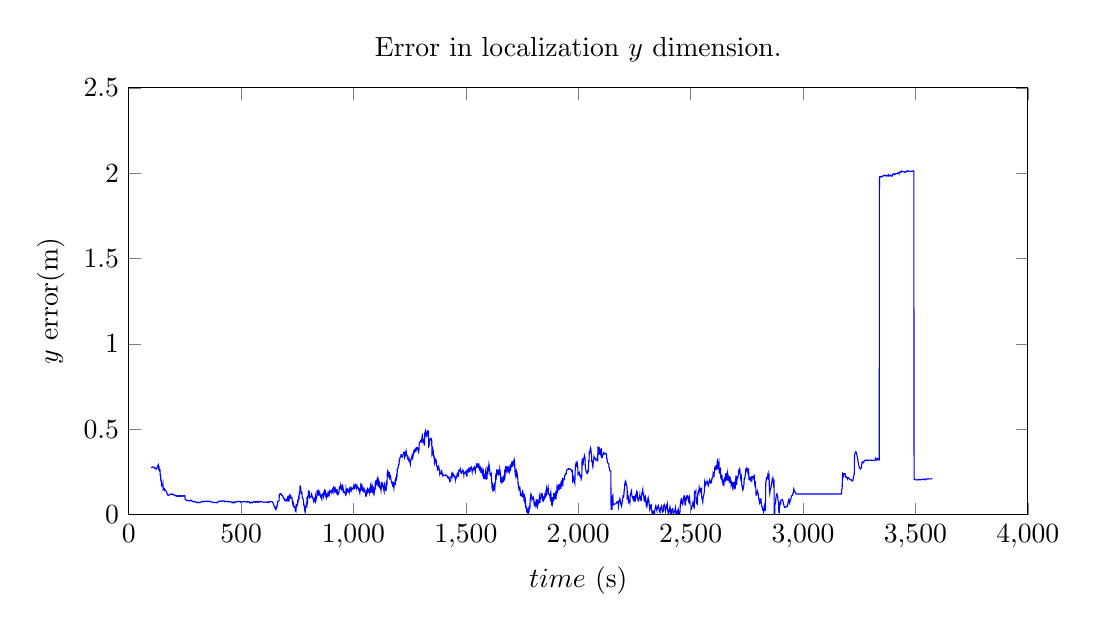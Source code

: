% This file was created by matplotlib v0.1.0.
% Copyright (c) 2010--2014, Nico Schlömer <nico.schloemer@gmail.com>
% All rights reserved.
% 
% The lastest updates can be retrieved from
% 
% https://github.com/nschloe/matplotlib2tikz
% 
% where you can also submit bug reports and leavecomments.
% 
\begin{tikzpicture}

\begin{axis}[
title={Error in localization $y$ dimension.},
xlabel={$time$ (s)},
ylabel={$y$ error(m)},
xmin=0, xmax=4000,
ymin=0, ymax=2.5,
axis on top,
width=13cm,
height=7cm
]
\addplot [blue]
coordinates {
(100,0.277)
(101,0.276)
(102,0.276)
(103,0.276)
(104,0.275)
(105,0.276)
(106,0.276)
(107,0.279)
(108,0.279)
(109,0.278)
(110,0.278)
(111,0.278)
(112,0.278)
(113,0.278)
(114,0.278)
(115,0.272)
(116,0.272)
(117,0.273)
(118,0.27)
(119,0.27)
(120,0.269)
(121,0.269)
(122,0.265)
(123,0.266)
(124,0.267)
(125,0.269)
(126,0.276)
(127,0.278)
(128,0.284)
(129,0.285)
(130,0.288)
(131,0.29)
(132,0.292)
(133,0.272)
(134,0.274)
(135,0.276)
(136,0.26)
(137,0.262)
(138,0.264)
(139,0.264)
(140,0.233)
(141,0.234)
(142,0.235)
(143,0.196)
(144,0.196)
(145,0.197)
(146,0.169)
(147,0.17)
(148,0.171)
(149,0.174)
(150,0.175)
(151,0.179)
(152,0.184)
(153,0.149)
(154,0.152)
(155,0.155)
(156,0.154)
(157,0.146)
(158,0.147)
(159,0.149)
(160,0.142)
(161,0.143)
(162,0.144)
(163,0.143)
(164,0.141)
(165,0.14)
(166,0.138)
(167,0.136)
(168,0.134)
(169,0.13)
(170,0.127)
(171,0.123)
(172,0.119)
(173,0.116)
(174,0.114)
(175,0.113)
(176,0.112)
(177,0.113)
(178,0.113)
(179,0.114)
(180,0.115)
(181,0.116)
(182,0.117)
(183,0.118)
(184,0.119)
(185,0.119)
(186,0.12)
(187,0.119)
(188,0.119)
(189,0.119)
(190,0.118)
(191,0.118)
(192,0.12)
(193,0.12)
(194,0.12)
(195,0.12)
(196,0.117)
(197,0.117)
(198,0.115)
(199,0.115)
(200,0.115)
(201,0.116)
(202,0.115)
(203,0.114)
(204,0.113)
(205,0.112)
(206,0.112)
(207,0.112)
(208,0.11)
(209,0.11)
(210,0.109)
(211,0.11)
(212,0.108)
(213,0.111)
(214,0.111)
(215,0.11)
(216,0.109)
(217,0.108)
(218,0.108)
(219,0.107)
(220,0.107)
(221,0.107)
(222,0.11)
(223,0.11)
(224,0.11)
(225,0.107)
(226,0.106)
(227,0.106)
(228,0.106)
(229,0.11)
(230,0.111)
(231,0.11)
(232,0.111)
(233,0.111)
(234,0.108)
(235,0.107)
(236,0.107)
(237,0.11)
(238,0.109)
(239,0.109)
(240,0.108)
(241,0.108)
(242,0.107)
(243,0.108)
(244,0.11)
(245,0.11)
(246,0.11)
(247,0.11)
(248,0.109)
(249,0.109)
(250,0.11)
(251,0.09)
(252,0.088)
(253,0.088)
(254,0.086)
(255,0.085)
(256,0.084)
(257,0.084)
(258,0.084)
(259,0.082)
(260,0.083)
(261,0.083)
(262,0.083)
(263,0.082)
(264,0.083)
(265,0.083)
(266,0.082)
(267,0.082)
(268,0.082)
(269,0.08)
(270,0.08)
(271,0.079)
(272,0.079)
(273,0.081)
(274,0.082)
(275,0.083)
(276,0.082)
(277,0.083)
(278,0.082)
(279,0.082)
(280,0.082)
(281,0.079)
(282,0.078)
(283,0.078)
(284,0.077)
(285,0.077)
(286,0.076)
(287,0.075)
(288,0.074)
(289,0.074)
(290,0.074)
(291,0.075)
(292,0.075)
(293,0.076)
(294,0.076)
(295,0.076)
(296,0.074)
(297,0.074)
(298,0.073)
(299,0.073)
(300,0.073)
(301,0.073)
(302,0.071)
(303,0.07)
(304,0.07)
(305,0.07)
(306,0.069)
(307,0.069)
(308,0.072)
(309,0.071)
(310,0.072)
(311,0.072)
(312,0.071)
(313,0.071)
(314,0.071)
(315,0.07)
(316,0.071)
(317,0.071)
(318,0.071)
(319,0.072)
(320,0.072)
(321,0.073)
(322,0.074)
(323,0.075)
(324,0.076)
(325,0.076)
(326,0.076)
(327,0.076)
(328,0.076)
(329,0.074)
(330,0.074)
(331,0.075)
(332,0.077)
(333,0.077)
(334,0.077)
(335,0.076)
(336,0.077)
(337,0.077)
(338,0.078)
(339,0.078)
(340,0.076)
(341,0.076)
(342,0.076)
(343,0.076)
(344,0.077)
(345,0.076)
(346,0.077)
(347,0.078)
(348,0.078)
(349,0.078)
(350,0.077)
(351,0.078)
(352,0.078)
(353,0.078)
(354,0.078)
(355,0.076)
(356,0.077)
(357,0.077)
(358,0.077)
(359,0.076)
(360,0.076)
(361,0.076)
(362,0.076)
(363,0.076)
(364,0.076)
(365,0.074)
(366,0.074)
(367,0.074)
(368,0.073)
(369,0.074)
(370,0.074)
(371,0.074)
(372,0.074)
(373,0.073)
(374,0.072)
(375,0.072)
(376,0.07)
(377,0.07)
(378,0.07)
(379,0.071)
(380,0.071)
(381,0.071)
(382,0.071)
(383,0.07)
(384,0.07)
(385,0.07)
(386,0.07)
(387,0.07)
(388,0.07)
(389,0.07)
(390,0.069)
(391,0.068)
(392,0.068)
(393,0.069)
(394,0.07)
(395,0.071)
(396,0.072)
(397,0.075)
(398,0.076)
(399,0.076)
(400,0.077)
(401,0.076)
(402,0.077)
(403,0.078)
(404,0.078)
(405,0.078)
(406,0.078)
(407,0.078)
(408,0.078)
(409,0.078)
(410,0.078)
(411,0.079)
(412,0.079)
(413,0.079)
(414,0.079)
(415,0.079)
(416,0.079)
(417,0.079)
(418,0.08)
(419,0.079)
(420,0.079)
(421,0.079)
(422,0.079)
(423,0.079)
(424,0.079)
(425,0.079)
(426,0.076)
(427,0.075)
(428,0.075)
(429,0.078)
(430,0.078)
(431,0.077)
(432,0.076)
(433,0.076)
(434,0.077)
(435,0.077)
(436,0.076)
(437,0.077)
(438,0.077)
(439,0.077)
(440,0.075)
(441,0.075)
(442,0.075)
(443,0.074)
(444,0.074)
(445,0.074)
(446,0.074)
(447,0.077)
(448,0.078)
(449,0.077)
(450,0.074)
(451,0.074)
(452,0.074)
(453,0.074)
(454,0.074)
(455,0.074)
(456,0.074)
(457,0.072)
(458,0.071)
(459,0.071)
(460,0.071)
(461,0.068)
(462,0.068)
(463,0.068)
(464,0.068)
(465,0.073)
(466,0.072)
(467,0.072)
(468,0.07)
(469,0.07)
(470,0.069)
(471,0.072)
(472,0.073)
(473,0.073)
(474,0.074)
(475,0.072)
(476,0.073)
(477,0.073)
(478,0.074)
(479,0.074)
(480,0.075)
(481,0.074)
(482,0.074)
(483,0.075)
(484,0.075)
(485,0.076)
(486,0.076)
(487,0.076)
(488,0.076)
(489,0.076)
(490,0.076)
(491,0.076)
(492,0.076)
(493,0.076)
(494,0.077)
(495,0.076)
(496,0.075)
(497,0.075)
(498,0.072)
(499,0.072)
(500,0.073)
(501,0.073)
(502,0.073)
(503,0.075)
(504,0.075)
(505,0.075)
(506,0.075)
(507,0.075)
(508,0.075)
(509,0.076)
(510,0.075)
(511,0.076)
(512,0.076)
(513,0.076)
(514,0.076)
(515,0.076)
(516,0.077)
(517,0.077)
(518,0.077)
(519,0.076)
(520,0.076)
(521,0.076)
(522,0.076)
(523,0.073)
(524,0.073)
(525,0.073)
(526,0.073)
(527,0.073)
(528,0.073)
(529,0.076)
(530,0.075)
(531,0.075)
(532,0.075)
(533,0.075)
(534,0.075)
(535,0.075)
(536,0.072)
(537,0.071)
(538,0.07)
(539,0.069)
(540,0.067)
(541,0.067)
(542,0.071)
(543,0.071)
(544,0.071)
(545,0.072)
(546,0.071)
(547,0.072)
(548,0.072)
(549,0.069)
(550,0.069)
(551,0.069)
(552,0.07)
(553,0.072)
(554,0.072)
(555,0.073)
(556,0.073)
(557,0.076)
(558,0.076)
(559,0.076)
(560,0.076)
(561,0.076)
(562,0.076)
(563,0.072)
(564,0.072)
(565,0.072)
(566,0.075)
(567,0.075)
(568,0.075)
(569,0.075)
(570,0.076)
(571,0.076)
(572,0.072)
(573,0.072)
(574,0.072)
(575,0.072)
(576,0.075)
(577,0.076)
(578,0.076)
(579,0.074)
(580,0.074)
(581,0.074)
(582,0.073)
(583,0.075)
(584,0.075)
(585,0.075)
(586,0.076)
(587,0.076)
(588,0.076)
(589,0.076)
(590,0.075)
(591,0.075)
(592,0.076)
(593,0.074)
(594,0.074)
(595,0.073)
(596,0.073)
(597,0.073)
(598,0.073)
(599,0.073)
(600,0.072)
(601,0.072)
(602,0.072)
(603,0.073)
(604,0.073)
(605,0.073)
(606,0.073)
(607,0.074)
(608,0.074)
(609,0.074)
(610,0.073)
(611,0.073)
(612,0.073)
(613,0.071)
(614,0.071)
(615,0.07)
(616,0.073)
(617,0.073)
(618,0.073)
(619,0.074)
(620,0.073)
(621,0.074)
(622,0.071)
(623,0.072)
(624,0.072)
(625,0.072)
(626,0.073)
(627,0.074)
(628,0.076)
(629,0.076)
(630,0.076)
(631,0.077)
(632,0.077)
(633,0.076)
(634,0.076)
(635,0.077)
(636,0.076)
(637,0.075)
(638,0.074)
(639,0.074)
(640,0.071)
(641,0.07)
(642,0.068)
(643,0.064)
(644,0.062)
(645,0.059)
(646,0.051)
(647,0.047)
(648,0.045)
(649,0.043)
(650,0.041)
(651,0.037)
(652,0.035)
(653,0.033)
(654,0.031)
(655,0.029)
(656,0.043)
(657,0.041)
(658,0.04)
(659,0.04)
(660,0.055)
(661,0.055)
(662,0.057)
(663,0.076)
(664,0.078)
(665,0.078)
(666,0.079)
(667,0.079)
(668,0.08)
(669,0.081)
(670,0.117)
(671,0.118)
(672,0.119)
(673,0.12)
(674,0.122)
(675,0.122)
(676,0.122)
(677,0.119)
(678,0.12)
(679,0.12)
(680,0.112)
(681,0.112)
(682,0.111)
(683,0.111)
(684,0.111)
(685,0.109)
(686,0.108)
(687,0.098)
(688,0.096)
(689,0.098)
(690,0.097)
(691,0.093)
(692,0.088)
(693,0.086)
(694,0.088)
(695,0.089)
(696,0.083)
(697,0.084)
(698,0.082)
(699,0.08)
(700,0.08)
(701,0.085)
(702,0.085)
(703,0.082)
(704,0.088)
(705,0.082)
(706,0.082)
(707,0.098)
(708,0.095)
(709,0.089)
(710,0.094)
(711,0.082)
(712,0.08)
(713,0.083)
(714,0.109)
(715,0.112)
(716,0.106)
(717,0.1)
(718,0.097)
(719,0.1)
(720,0.107)
(721,0.11)
(722,0.102)
(723,0.097)
(724,0.096)
(725,0.098)
(726,0.099)
(727,0.092)
(728,0.075)
(729,0.068)
(730,0.062)
(731,0.073)
(732,0.07)
(733,0.059)
(734,0.055)
(735,0.049)
(736,0.044)
(737,0.045)
(738,0.046)
(739,0.045)
(740,0.038)
(741,0.025)
(742,0.028)
(743,0.023)
(744,0.02)
(745,0.062)
(746,0.054)
(747,0.047)
(748,0.05)
(749,0.051)
(750,0.056)
(751,0.062)
(752,0.081)
(753,0.083)
(754,0.08)
(755,0.1)
(756,0.103)
(757,0.109)
(758,0.104)
(759,0.128)
(760,0.127)
(761,0.125)
(762,0.163)
(763,0.167)
(764,0.167)
(765,0.161)
(766,0.138)
(767,0.135)
(768,0.134)
(769,0.127)
(770,0.129)
(771,0.125)
(772,0.101)
(773,0.096)
(774,0.096)
(775,0.095)
(776,0.09)
(777,0.084)
(778,0.074)
(779,0.055)
(780,0.056)
(781,0.05)
(782,0.04)
(783,0.027)
(784,0.019)
(785,0.012)
(786,0.042)
(787,0.044)
(788,0.049)
(789,0.051)
(790,0.058)
(791,0.054)
(792,0.05)
(793,0.098)
(794,0.1)
(795,0.093)
(796,0.085)
(797,0.107)
(798,0.106)
(799,0.106)
(800,0.135)
(801,0.138)
(802,0.137)
(803,0.135)
(804,0.1)
(805,0.098)
(806,0.107)
(807,0.107)
(808,0.104)
(809,0.104)
(810,0.106)
(811,0.106)
(812,0.105)
(813,0.122)
(814,0.12)
(815,0.113)
(816,0.102)
(817,0.1)
(818,0.101)
(819,0.102)
(820,0.095)
(821,0.087)
(822,0.08)
(823,0.076)
(824,0.088)
(825,0.09)
(826,0.093)
(827,0.09)
(828,0.087)
(829,0.079)
(830,0.076)
(831,0.108)
(832,0.102)
(833,0.097)
(834,0.091)
(835,0.099)
(836,0.1)
(837,0.103)
(838,0.139)
(839,0.138)
(840,0.135)
(841,0.116)
(842,0.114)
(843,0.114)
(844,0.14)
(845,0.138)
(846,0.129)
(847,0.122)
(848,0.127)
(849,0.126)
(850,0.13)
(851,0.121)
(852,0.114)
(853,0.105)
(854,0.102)
(855,0.105)
(856,0.109)
(857,0.1)
(858,0.096)
(859,0.091)
(860,0.112)
(861,0.112)
(862,0.114)
(863,0.119)
(864,0.118)
(865,0.111)
(866,0.106)
(867,0.128)
(868,0.129)
(869,0.134)
(870,0.129)
(871,0.125)
(872,0.12)
(873,0.14)
(874,0.138)
(875,0.14)
(876,0.139)
(877,0.115)
(878,0.105)
(879,0.1)
(880,0.121)
(881,0.121)
(882,0.116)
(883,0.113)
(884,0.104)
(885,0.104)
(886,0.104)
(887,0.133)
(888,0.132)
(889,0.13)
(890,0.117)
(891,0.114)
(892,0.111)
(893,0.115)
(894,0.137)
(895,0.135)
(896,0.131)
(897,0.132)
(898,0.134)
(899,0.137)
(900,0.14)
(901,0.137)
(902,0.135)
(903,0.129)
(904,0.133)
(905,0.138)
(906,0.136)
(907,0.143)
(908,0.136)
(909,0.132)
(910,0.152)
(911,0.152)
(912,0.159)
(913,0.156)
(914,0.15)
(915,0.143)
(916,0.138)
(917,0.153)
(918,0.156)
(919,0.15)
(920,0.145)
(921,0.138)
(922,0.133)
(923,0.131)
(924,0.145)
(925,0.145)
(926,0.141)
(927,0.122)
(928,0.116)
(929,0.117)
(930,0.131)
(931,0.127)
(932,0.125)
(933,0.122)
(934,0.127)
(935,0.128)
(936,0.132)
(937,0.158)
(938,0.156)
(939,0.153)
(940,0.159)
(941,0.157)
(942,0.156)
(943,0.169)
(944,0.16)
(945,0.153)
(946,0.15)
(947,0.165)
(948,0.167)
(949,0.17)
(950,0.157)
(951,0.154)
(952,0.145)
(953,0.141)
(954,0.152)
(955,0.143)
(956,0.136)
(957,0.131)
(958,0.127)
(959,0.127)
(960,0.133)
(961,0.132)
(962,0.131)
(963,0.128)
(964,0.117)
(965,0.113)
(966,0.112)
(967,0.151)
(968,0.144)
(969,0.137)
(970,0.148)
(971,0.148)
(972,0.149)
(973,0.15)
(974,0.148)
(975,0.143)
(976,0.131)
(977,0.131)
(978,0.133)
(979,0.136)
(980,0.133)
(981,0.129)
(982,0.155)
(983,0.156)
(984,0.156)
(985,0.159)
(986,0.155)
(987,0.151)
(988,0.144)
(989,0.151)
(990,0.151)
(991,0.146)
(992,0.153)
(993,0.15)
(994,0.148)
(995,0.148)
(996,0.154)
(997,0.155)
(998,0.153)
(999,0.157)
(1000,0.152)
(1001,0.152)
(1002,0.168)
(1003,0.163)
(1004,0.161)
(1005,0.158)
(1006,0.167)
(1007,0.166)
(1008,0.174)
(1009,0.176)
(1010,0.173)
(1011,0.164)
(1012,0.156)
(1013,0.166)
(1014,0.169)
(1015,0.161)
(1016,0.165)
(1017,0.157)
(1018,0.156)
(1019,0.154)
(1020,0.158)
(1021,0.159)
(1022,0.156)
(1023,0.147)
(1024,0.14)
(1025,0.139)
(1026,0.14)
(1027,0.134)
(1028,0.128)
(1029,0.148)
(1030,0.146)
(1031,0.144)
(1032,0.168)
(1033,0.177)
(1034,0.174)
(1035,0.164)
(1036,0.151)
(1037,0.144)
(1038,0.144)
(1039,0.162)
(1040,0.156)
(1041,0.147)
(1042,0.141)
(1043,0.151)
(1044,0.151)
(1045,0.155)
(1046,0.156)
(1047,0.15)
(1048,0.133)
(1049,0.133)
(1050,0.138)
(1051,0.14)
(1052,0.132)
(1053,0.125)
(1054,0.111)
(1055,0.108)
(1056,0.107)
(1057,0.108)
(1058,0.114)
(1059,0.145)
(1060,0.132)
(1061,0.122)
(1062,0.15)
(1063,0.154)
(1064,0.153)
(1065,0.142)
(1066,0.143)
(1067,0.134)
(1068,0.131)
(1069,0.13)
(1070,0.138)
(1071,0.143)
(1072,0.131)
(1073,0.142)
(1074,0.135)
(1075,0.127)
(1076,0.171)
(1077,0.167)
(1078,0.159)
(1079,0.148)
(1080,0.141)
(1081,0.135)
(1082,0.132)
(1083,0.172)
(1084,0.167)
(1085,0.152)
(1086,0.139)
(1087,0.135)
(1088,0.133)
(1089,0.128)
(1090,0.141)
(1091,0.132)
(1092,0.126)
(1093,0.14)
(1094,0.143)
(1095,0.15)
(1096,0.169)
(1097,0.161)
(1098,0.148)
(1099,0.187)
(1100,0.184)
(1101,0.191)
(1102,0.187)
(1103,0.202)
(1104,0.189)
(1105,0.185)
(1106,0.209)
(1107,0.207)
(1108,0.212)
(1109,0.187)
(1110,0.174)
(1111,0.166)
(1112,0.165)
(1113,0.198)
(1114,0.195)
(1115,0.182)
(1116,0.165)
(1117,0.159)
(1118,0.157)
(1119,0.154)
(1120,0.158)
(1121,0.153)
(1122,0.145)
(1123,0.17)
(1124,0.165)
(1125,0.158)
(1126,0.164)
(1127,0.192)
(1128,0.18)
(1129,0.169)
(1130,0.17)
(1131,0.168)
(1132,0.163)
(1133,0.164)
(1134,0.158)
(1135,0.141)
(1136,0.136)
(1137,0.18)
(1138,0.182)
(1139,0.173)
(1140,0.166)
(1141,0.155)
(1142,0.148)
(1143,0.144)
(1144,0.141)
(1145,0.144)
(1146,0.147)
(1147,0.197)
(1148,0.182)
(1149,0.18)
(1150,0.238)
(1151,0.246)
(1152,0.236)
(1153,0.243)
(1154,0.233)
(1155,0.225)
(1156,0.223)
(1157,0.244)
(1158,0.248)
(1159,0.247)
(1160,0.227)
(1161,0.216)
(1162,0.209)
(1163,0.21)
(1164,0.234)
(1165,0.224)
(1166,0.211)
(1167,0.206)
(1168,0.195)
(1169,0.192)
(1170,0.187)
(1171,0.188)
(1172,0.184)
(1173,0.173)
(1174,0.174)
(1175,0.164)
(1176,0.164)
(1177,0.193)
(1178,0.18)
(1179,0.166)
(1180,0.156)
(1181,0.173)
(1182,0.18)
(1183,0.182)
(1184,0.185)
(1185,0.193)
(1186,0.185)
(1187,0.172)
(1188,0.205)
(1189,0.217)
(1190,0.219)
(1191,0.214)
(1192,0.228)
(1193,0.225)
(1194,0.224)
(1195,0.268)
(1196,0.27)
(1197,0.271)
(1198,0.273)
(1199,0.279)
(1200,0.295)
(1201,0.295)
(1202,0.294)
(1203,0.294)
(1204,0.324)
(1205,0.324)
(1206,0.323)
(1207,0.335)
(1208,0.335)
(1209,0.335)
(1210,0.335)
(1211,0.35)
(1212,0.35)
(1213,0.35)
(1214,0.341)
(1215,0.341)
(1216,0.342)
(1217,0.343)
(1218,0.338)
(1219,0.34)
(1220,0.343)
(1221,0.354)
(1222,0.357)
(1223,0.359)
(1224,0.366)
(1225,0.366)
(1226,0.365)
(1227,0.365)
(1228,0.334)
(1229,0.338)
(1230,0.343)
(1231,0.365)
(1232,0.366)
(1233,0.366)
(1234,0.372)
(1235,0.363)
(1236,0.356)
(1237,0.353)
(1238,0.345)
(1239,0.346)
(1240,0.345)
(1241,0.332)
(1242,0.323)
(1243,0.322)
(1244,0.322)
(1245,0.319)
(1246,0.324)
(1247,0.33)
(1248,0.324)
(1249,0.317)
(1250,0.312)
(1251,0.305)
(1252,0.301)
(1253,0.295)
(1254,0.315)
(1255,0.319)
(1256,0.323)
(1257,0.326)
(1258,0.33)
(1259,0.335)
(1260,0.33)
(1261,0.343)
(1262,0.338)
(1263,0.342)
(1264,0.337)
(1265,0.345)
(1266,0.348)
(1267,0.359)
(1268,0.366)
(1269,0.361)
(1270,0.364)
(1271,0.378)
(1272,0.38)
(1273,0.377)
(1274,0.371)
(1275,0.374)
(1276,0.379)
(1277,0.373)
(1278,0.372)
(1279,0.379)
(1280,0.392)
(1281,0.391)
(1282,0.39)
(1283,0.392)
(1284,0.392)
(1285,0.386)
(1286,0.382)
(1287,0.379)
(1288,0.38)
(1289,0.369)
(1290,0.365)
(1291,0.371)
(1292,0.408)
(1293,0.421)
(1294,0.422)
(1295,0.422)
(1296,0.425)
(1297,0.43)
(1298,0.432)
(1299,0.431)
(1300,0.432)
(1301,0.435)
(1302,0.428)
(1303,0.431)
(1304,0.439)
(1305,0.454)
(1306,0.463)
(1307,0.466)
(1308,0.45)
(1309,0.422)
(1310,0.423)
(1311,0.432)
(1312,0.437)
(1313,0.437)
(1314,0.438)
(1315,0.404)
(1316,0.418)
(1317,0.474)
(1318,0.483)
(1319,0.483)
(1320,0.488)
(1321,0.476)
(1322,0.461)
(1323,0.458)
(1324,0.467)
(1325,0.476)
(1326,0.48)
(1327,0.474)
(1328,0.469)
(1329,0.481)
(1330,0.489)
(1331,0.491)
(1332,0.49)
(1333,0.49)
(1334,0.486)
(1335,0.399)
(1336,0.402)
(1337,0.413)
(1338,0.433)
(1339,0.436)
(1340,0.433)
(1341,0.434)
(1342,0.441)
(1343,0.446)
(1344,0.447)
(1345,0.446)
(1346,0.444)
(1347,0.44)
(1348,0.432)
(1349,0.366)
(1350,0.373)
(1351,0.378)
(1352,0.351)
(1353,0.349)
(1354,0.357)
(1355,0.364)
(1356,0.342)
(1357,0.337)
(1358,0.336)
(1359,0.338)
(1360,0.303)
(1361,0.297)
(1362,0.304)
(1363,0.316)
(1364,0.32)
(1365,0.317)
(1366,0.322)
(1367,0.318)
(1368,0.317)
(1369,0.312)
(1370,0.284)
(1371,0.281)
(1372,0.282)
(1373,0.278)
(1374,0.262)
(1375,0.264)
(1376,0.272)
(1377,0.275)
(1378,0.275)
(1379,0.281)
(1380,0.276)
(1381,0.27)
(1382,0.263)
(1383,0.255)
(1384,0.237)
(1385,0.241)
(1386,0.239)
(1387,0.24)
(1388,0.239)
(1389,0.239)
(1390,0.239)
(1391,0.258)
(1392,0.257)
(1393,0.256)
(1394,0.241)
(1395,0.234)
(1396,0.233)
(1397,0.229)
(1398,0.235)
(1399,0.233)
(1400,0.232)
(1401,0.229)
(1402,0.229)
(1403,0.228)
(1404,0.229)
(1405,0.229)
(1406,0.229)
(1407,0.228)
(1408,0.228)
(1409,0.228)
(1410,0.228)
(1411,0.232)
(1412,0.231)
(1413,0.23)
(1414,0.23)
(1415,0.229)
(1416,0.227)
(1417,0.225)
(1418,0.22)
(1419,0.216)
(1420,0.216)
(1421,0.217)
(1422,0.212)
(1423,0.211)
(1424,0.212)
(1425,0.217)
(1426,0.213)
(1427,0.204)
(1428,0.197)
(1429,0.193)
(1430,0.196)
(1431,0.199)
(1432,0.199)
(1433,0.203)
(1434,0.22)
(1435,0.219)
(1436,0.221)
(1437,0.237)
(1438,0.234)
(1439,0.226)
(1440,0.236)
(1441,0.23)
(1442,0.233)
(1443,0.232)
(1444,0.236)
(1445,0.233)
(1446,0.232)
(1447,0.225)
(1448,0.227)
(1449,0.229)
(1450,0.228)
(1451,0.219)
(1452,0.213)
(1453,0.204)
(1454,0.217)
(1455,0.217)
(1456,0.216)
(1457,0.214)
(1458,0.223)
(1459,0.223)
(1460,0.222)
(1461,0.235)
(1462,0.243)
(1463,0.243)
(1464,0.239)
(1465,0.23)
(1466,0.226)
(1467,0.225)
(1468,0.257)
(1469,0.258)
(1470,0.256)
(1471,0.262)
(1472,0.262)
(1473,0.26)
(1474,0.263)
(1475,0.267)
(1476,0.26)
(1477,0.256)
(1478,0.247)
(1479,0.242)
(1480,0.242)
(1481,0.242)
(1482,0.253)
(1483,0.253)
(1484,0.254)
(1485,0.255)
(1486,0.253)
(1487,0.26)
(1488,0.256)
(1489,0.248)
(1490,0.241)
(1491,0.232)
(1492,0.244)
(1493,0.245)
(1494,0.245)
(1495,0.247)
(1496,0.248)
(1497,0.245)
(1498,0.243)
(1499,0.251)
(1500,0.253)
(1501,0.25)
(1502,0.243)
(1503,0.232)
(1504,0.226)
(1505,0.227)
(1506,0.259)
(1507,0.257)
(1508,0.257)
(1509,0.253)
(1510,0.251)
(1511,0.25)
(1512,0.268)
(1513,0.27)
(1514,0.262)
(1515,0.254)
(1516,0.252)
(1517,0.251)
(1518,0.252)
(1519,0.272)
(1520,0.273)
(1521,0.275)
(1522,0.273)
(1523,0.27)
(1524,0.272)
(1525,0.275)
(1526,0.266)
(1527,0.259)
(1528,0.251)
(1529,0.264)
(1530,0.264)
(1531,0.265)
(1532,0.262)
(1533,0.269)
(1534,0.268)
(1535,0.267)
(1536,0.275)
(1537,0.278)
(1538,0.28)
(1539,0.277)
(1540,0.263)
(1541,0.257)
(1542,0.252)
(1543,0.276)
(1544,0.277)
(1545,0.275)
(1546,0.275)
(1547,0.293)
(1548,0.291)
(1549,0.293)
(1550,0.294)
(1551,0.296)
(1552,0.29)
(1553,0.279)
(1554,0.279)
(1555,0.274)
(1556,0.274)
(1557,0.293)
(1558,0.295)
(1559,0.276)
(1560,0.27)
(1561,0.261)
(1562,0.262)
(1563,0.271)
(1564,0.276)
(1565,0.269)
(1566,0.259)
(1567,0.244)
(1568,0.27)
(1569,0.27)
(1570,0.267)
(1571,0.269)
(1572,0.249)
(1573,0.239)
(1574,0.235)
(1575,0.252)
(1576,0.257)
(1577,0.26)
(1578,0.24)
(1579,0.225)
(1580,0.207)
(1581,0.232)
(1582,0.224)
(1583,0.224)
(1584,0.219)
(1585,0.221)
(1586,0.212)
(1587,0.215)
(1588,0.25)
(1589,0.244)
(1590,0.234)
(1591,0.218)
(1592,0.211)
(1593,0.213)
(1594,0.212)
(1595,0.267)
(1596,0.263)
(1597,0.256)
(1598,0.251)
(1599,0.27)
(1600,0.278)
(1601,0.275)
(1602,0.288)
(1603,0.275)
(1604,0.253)
(1605,0.269)
(1606,0.258)
(1607,0.243)
(1608,0.235)
(1609,0.235)
(1610,0.231)
(1611,0.233)
(1612,0.237)
(1613,0.239)
(1614,0.211)
(1615,0.196)
(1616,0.165)
(1617,0.154)
(1618,0.15)
(1619,0.172)
(1620,0.166)
(1621,0.16)
(1622,0.151)
(1623,0.156)
(1624,0.146)
(1625,0.149)
(1626,0.183)
(1627,0.174)
(1628,0.158)
(1629,0.151)
(1630,0.186)
(1631,0.189)
(1632,0.188)
(1633,0.225)
(1634,0.221)
(1635,0.217)
(1636,0.229)
(1637,0.259)
(1638,0.262)
(1639,0.259)
(1640,0.257)
(1641,0.245)
(1642,0.237)
(1643,0.235)
(1644,0.256)
(1645,0.258)
(1646,0.251)
(1647,0.242)
(1648,0.236)
(1649,0.236)
(1650,0.241)
(1651,0.265)
(1652,0.257)
(1653,0.243)
(1654,0.228)
(1655,0.193)
(1656,0.191)
(1657,0.189)
(1658,0.207)
(1659,0.2)
(1660,0.194)
(1661,0.183)
(1662,0.205)
(1663,0.207)
(1664,0.215)
(1665,0.218)
(1666,0.202)
(1667,0.191)
(1668,0.219)
(1669,0.218)
(1670,0.217)
(1671,0.213)
(1672,0.237)
(1673,0.231)
(1674,0.226)
(1675,0.265)
(1676,0.274)
(1677,0.277)
(1678,0.271)
(1679,0.269)
(1680,0.254)
(1681,0.251)
(1682,0.28)
(1683,0.279)
(1684,0.277)
(1685,0.273)
(1686,0.265)
(1687,0.259)
(1688,0.266)
(1689,0.276)
(1690,0.278)
(1691,0.271)
(1692,0.255)
(1693,0.257)
(1694,0.248)
(1695,0.251)
(1696,0.254)
(1697,0.277)
(1698,0.272)
(1699,0.269)
(1700,0.281)
(1701,0.279)
(1702,0.292)
(1703,0.301)
(1704,0.304)
(1705,0.296)
(1706,0.28)
(1707,0.298)
(1708,0.295)
(1709,0.293)
(1710,0.294)
(1711,0.314)
(1712,0.303)
(1713,0.297)
(1714,0.318)
(1715,0.323)
(1716,0.317)
(1717,0.302)
(1718,0.272)
(1719,0.245)
(1720,0.236)
(1721,0.255)
(1722,0.254)
(1723,0.239)
(1724,0.252)
(1725,0.245)
(1726,0.223)
(1727,0.22)
(1728,0.241)
(1729,0.235)
(1730,0.221)
(1731,0.213)
(1732,0.183)
(1733,0.174)
(1734,0.175)
(1735,0.154)
(1736,0.149)
(1737,0.144)
(1738,0.145)
(1739,0.15)
(1740,0.165)
(1741,0.149)
(1742,0.131)
(1743,0.115)
(1744,0.117)
(1745,0.113)
(1746,0.112)
(1747,0.117)
(1748,0.117)
(1749,0.112)
(1750,0.127)
(1751,0.127)
(1752,0.138)
(1753,0.136)
(1754,0.116)
(1755,0.103)
(1756,0.124)
(1757,0.109)
(1758,0.095)
(1759,0.101)
(1760,0.089)
(1761,0.082)
(1762,0.104)
(1763,0.099)
(1764,0.093)
(1765,0.084)
(1766,0.052)
(1767,0.039)
(1768,0.036)
(1769,0.042)
(1770,0.037)
(1771,0.016)
(1772,0.014)
(1773,0.011)
(1774,0.01)
(1775,0.023)
(1776,0.028)
(1777,0.018)
(1778,0.004)
(1779,0.021)
(1780,0.018)
(1781,0.018)
(1782,0.044)
(1783,0.042)
(1784,0.043)
(1785,0.041)
(1786,0.089)
(1787,0.098)
(1788,0.104)
(1789,0.114)
(1790,0.107)
(1791,0.097)
(1792,0.108)
(1793,0.102)
(1794,0.102)
(1795,0.099)
(1796,0.099)
(1797,0.091)
(1798,0.086)
(1799,0.086)
(1800,0.087)
(1801,0.096)
(1802,0.09)
(1803,0.069)
(1804,0.058)
(1805,0.048)
(1806,0.072)
(1807,0.071)
(1808,0.068)
(1809,0.061)
(1810,0.059)
(1811,0.052)
(1812,0.058)
(1813,0.086)
(1814,0.086)
(1815,0.074)
(1816,0.059)
(1817,0.044)
(1818,0.04)
(1819,0.043)
(1820,0.08)
(1821,0.077)
(1822,0.072)
(1823,0.072)
(1824,0.068)
(1825,0.073)
(1826,0.08)
(1827,0.105)
(1828,0.097)
(1829,0.078)
(1830,0.069)
(1831,0.095)
(1832,0.096)
(1833,0.094)
(1834,0.113)
(1835,0.109)
(1836,0.104)
(1837,0.108)
(1838,0.123)
(1839,0.122)
(1840,0.116)
(1841,0.104)
(1842,0.085)
(1843,0.079)
(1844,0.078)
(1845,0.098)
(1846,0.097)
(1847,0.092)
(1848,0.1)
(1849,0.096)
(1850,0.093)
(1851,0.095)
(1852,0.119)
(1853,0.117)
(1854,0.104)
(1855,0.118)
(1856,0.108)
(1857,0.11)
(1858,0.116)
(1859,0.155)
(1860,0.15)
(1861,0.144)
(1862,0.136)
(1863,0.147)
(1864,0.146)
(1865,0.152)
(1866,0.159)
(1867,0.146)
(1868,0.13)
(1869,0.119)
(1870,0.119)
(1871,0.118)
(1872,0.118)
(1873,0.111)
(1874,0.107)
(1875,0.093)
(1876,0.089)
(1877,0.121)
(1878,0.129)
(1879,0.111)
(1880,0.094)
(1881,0.067)
(1882,0.058)
(1883,0.055)
(1884,0.094)
(1885,0.096)
(1886,0.09)
(1887,0.078)
(1888,0.087)
(1889,0.082)
(1890,0.086)
(1891,0.125)
(1892,0.112)
(1893,0.101)
(1894,0.089)
(1895,0.118)
(1896,0.118)
(1897,0.118)
(1898,0.124)
(1899,0.114)
(1900,0.1)
(1901,0.089)
(1902,0.112)
(1903,0.121)
(1904,0.125)
(1905,0.152)
(1906,0.144)
(1907,0.134)
(1908,0.132)
(1909,0.166)
(1910,0.166)
(1911,0.173)
(1912,0.172)
(1913,0.152)
(1914,0.145)
(1915,0.145)
(1916,0.174)
(1917,0.175)
(1918,0.164)
(1919,0.156)
(1920,0.158)
(1921,0.155)
(1922,0.154)
(1923,0.184)
(1924,0.19)
(1925,0.183)
(1926,0.171)
(1927,0.167)
(1928,0.167)
(1929,0.173)
(1930,0.199)
(1931,0.195)
(1932,0.188)
(1933,0.206)
(1934,0.204)
(1935,0.202)
(1936,0.202)
(1937,0.212)
(1938,0.212)
(1939,0.211)
(1940,0.229)
(1941,0.231)
(1942,0.233)
(1943,0.233)
(1944,0.239)
(1945,0.24)
(1946,0.24)
(1947,0.24)
(1948,0.258)
(1949,0.259)
(1950,0.262)
(1951,0.266)
(1952,0.266)
(1953,0.266)
(1954,0.266)
(1955,0.265)
(1956,0.265)
(1957,0.265)
(1958,0.27)
(1959,0.27)
(1960,0.269)
(1961,0.269)
(1962,0.268)
(1963,0.267)
(1964,0.266)
(1965,0.265)
(1966,0.265)
(1967,0.264)
(1968,0.261)
(1969,0.26)
(1970,0.257)
(1971,0.253)
(1972,0.25)
(1973,0.249)
(1974,0.252)
(1975,0.198)
(1976,0.202)
(1977,0.2)
(1978,0.204)
(1979,0.211)
(1980,0.203)
(1981,0.195)
(1982,0.191)
(1983,0.192)
(1984,0.188)
(1985,0.183)
(1986,0.258)
(1987,0.262)
(1988,0.288)
(1989,0.294)
(1990,0.299)
(1991,0.306)
(1992,0.303)
(1993,0.296)
(1994,0.285)
(1995,0.282)
(1996,0.294)
(1997,0.285)
(1998,0.274)
(1999,0.236)
(2000,0.239)
(2001,0.241)
(2002,0.238)
(2003,0.237)
(2004,0.244)
(2005,0.246)
(2006,0.239)
(2007,0.227)
(2008,0.225)
(2009,0.228)
(2010,0.224)
(2011,0.22)
(2012,0.234)
(2013,0.209)
(2014,0.214)
(2015,0.223)
(2016,0.228)
(2017,0.323)
(2018,0.324)
(2019,0.314)
(2020,0.308)
(2021,0.32)
(2022,0.322)
(2023,0.313)
(2024,0.326)
(2025,0.331)
(2026,0.336)
(2027,0.344)
(2028,0.336)
(2029,0.336)
(2030,0.336)
(2031,0.289)
(2032,0.274)
(2033,0.262)
(2034,0.256)
(2035,0.254)
(2036,0.249)
(2037,0.243)
(2038,0.242)
(2039,0.247)
(2040,0.247)
(2041,0.244)
(2042,0.247)
(2043,0.259)
(2044,0.263)
(2045,0.247)
(2046,0.309)
(2047,0.307)
(2048,0.312)
(2049,0.366)
(2050,0.366)
(2051,0.368)
(2052,0.367)
(2053,0.386)
(2054,0.387)
(2055,0.391)
(2056,0.383)
(2057,0.371)
(2058,0.356)
(2059,0.34)
(2060,0.312)
(2061,0.312)
(2062,0.309)
(2063,0.301)
(2064,0.287)
(2065,0.28)
(2066,0.292)
(2067,0.308)
(2068,0.324)
(2069,0.326)
(2070,0.34)
(2071,0.336)
(2072,0.333)
(2073,0.332)
(2074,0.331)
(2075,0.331)
(2076,0.329)
(2077,0.32)
(2078,0.321)
(2079,0.322)
(2080,0.324)
(2081,0.324)
(2082,0.322)
(2083,0.32)
(2084,0.318)
(2085,0.331)
(2086,0.322)
(2087,0.313)
(2088,0.399)
(2089,0.382)
(2090,0.374)
(2091,0.39)
(2092,0.388)
(2093,0.388)
(2094,0.389)
(2095,0.367)
(2096,0.371)
(2097,0.374)
(2098,0.376)
(2099,0.355)
(2100,0.359)
(2101,0.361)
(2102,0.363)
(2103,0.391)
(2104,0.334)
(2105,0.334)
(2106,0.334)
(2107,0.334)
(2108,0.342)
(2109,0.347)
(2110,0.351)
(2111,0.354)
(2112,0.356)
(2113,0.362)
(2114,0.362)
(2115,0.362)
(2116,0.355)
(2117,0.356)
(2118,0.356)
(2119,0.356)
(2120,0.356)
(2121,0.356)
(2122,0.357)
(2123,0.357)
(2124,0.355)
(2125,0.355)
(2126,0.34)
(2127,0.327)
(2128,0.327)
(2129,0.315)
(2130,0.303)
(2131,0.303)
(2132,0.302)
(2133,0.301)
(2134,0.298)
(2135,0.297)
(2136,0.296)
(2137,0.274)
(2138,0.273)
(2139,0.272)
(2140,0.257)
(2141,0.257)
(2142,0.256)
(2143,0.255)
(2144,0.255)
(2145,0.254)
(2146,0.031)
(2147,0.03)
(2148,0.03)
(2149,0.031)
(2150,0.031)
(2151,0.103)
(2152,0.107)
(2153,0.11)
(2154,0.113)
(2155,0.056)
(2156,0.057)
(2157,0.059)
(2158,0.06)
(2159,0.061)
(2160,0.062)
(2161,0.062)
(2162,0.061)
(2163,0.061)
(2164,0.061)
(2165,0.062)
(2166,0.062)
(2167,0.062)
(2168,0.063)
(2169,0.066)
(2170,0.068)
(2171,0.071)
(2172,0.073)
(2173,0.076)
(2174,0.076)
(2175,0.069)
(2176,0.067)
(2177,0.07)
(2178,0.065)
(2179,0.05)
(2180,0.061)
(2181,0.075)
(2182,0.081)
(2183,0.085)
(2184,0.085)
(2185,0.093)
(2186,0.09)
(2187,0.083)
(2188,0.074)
(2189,0.063)
(2190,0.06)
(2191,0.057)
(2192,0.052)
(2193,0.048)
(2194,0.057)
(2195,0.072)
(2196,0.076)
(2197,0.083)
(2198,0.095)
(2199,0.11)
(2200,0.111)
(2201,0.108)
(2202,0.106)
(2203,0.113)
(2204,0.142)
(2205,0.141)
(2206,0.148)
(2207,0.179)
(2208,0.186)
(2209,0.191)
(2210,0.194)
(2211,0.185)
(2212,0.189)
(2213,0.181)
(2214,0.173)
(2215,0.169)
(2216,0.168)
(2217,0.157)
(2218,0.099)
(2219,0.105)
(2220,0.115)
(2221,0.103)
(2222,0.101)
(2223,0.11)
(2224,0.078)
(2225,0.082)
(2226,0.079)
(2227,0.075)
(2228,0.078)
(2229,0.079)
(2230,0.073)
(2231,0.107)
(2232,0.116)
(2233,0.123)
(2234,0.127)
(2235,0.13)
(2236,0.138)
(2237,0.141)
(2238,0.115)
(2239,0.11)
(2240,0.106)
(2241,0.105)
(2242,0.098)
(2243,0.096)
(2244,0.09)
(2245,0.098)
(2246,0.103)
(2247,0.102)
(2248,0.093)
(2249,0.105)
(2250,0.106)
(2251,0.085)
(2252,0.081)
(2253,0.08)
(2254,0.097)
(2255,0.091)
(2256,0.097)
(2257,0.106)
(2258,0.126)
(2259,0.13)
(2260,0.134)
(2261,0.128)
(2262,0.131)
(2263,0.127)
(2264,0.092)
(2265,0.09)
(2266,0.083)
(2267,0.079)
(2268,0.079)
(2269,0.084)
(2270,0.093)
(2271,0.098)
(2272,0.098)
(2273,0.105)
(2274,0.115)
(2275,0.101)
(2276,0.098)
(2277,0.091)
(2278,0.086)
(2279,0.083)
(2280,0.082)
(2281,0.103)
(2282,0.111)
(2283,0.121)
(2284,0.13)
(2285,0.129)
(2286,0.136)
(2287,0.144)
(2288,0.123)
(2289,0.12)
(2290,0.114)
(2291,0.117)
(2292,0.091)
(2293,0.084)
(2294,0.081)
(2295,0.086)
(2296,0.094)
(2297,0.098)
(2298,0.076)
(2299,0.087)
(2300,0.095)
(2301,0.086)
(2302,0.052)
(2303,0.05)
(2304,0.054)
(2305,0.06)
(2306,0.051)
(2307,0.061)
(2308,0.067)
(2309,0.084)
(2310,0.093)
(2311,0.098)
(2312,0.087)
(2313,0.086)
(2314,0.083)
(2315,0.071)
(2316,0.055)
(2317,0.043)
(2318,0.03)
(2319,0.035)
(2320,0.044)
(2321,0.049)
(2322,0.052)
(2323,0.051)
(2324,0.057)
(2325,0.058)
(2326,0.024)
(2327,0.023)
(2328,0.012)
(2329,0.014)
(2330,0.011)
(2331,0.001)
(2332,0.004)
(2333,0.019)
(2334,0.019)
(2335,0.018)
(2336,0.019)
(2337,0.01)
(2338,0.008)
(2339,0.002)
(2340,0.019)
(2341,0.028)
(2342,0.032)
(2343,0.042)
(2344,0.047)
(2345,0.051)
(2346,0.04)
(2347,0.035)
(2348,0.034)
(2349,0.029)
(2350,0.023)
(2351,0.037)
(2352,0.036)
(2353,0.038)
(2354,0.048)
(2355,0.047)
(2356,0.046)
(2357,0.05)
(2358,0.042)
(2359,0.034)
(2360,0.027)
(2361,0.022)
(2362,0.024)
(2363,0.019)
(2364,0.013)
(2365,0.032)
(2366,0.035)
(2367,0.039)
(2368,0.039)
(2369,0.043)
(2370,0.049)
(2371,0.044)
(2372,0.031)
(2373,0.022)
(2374,0.021)
(2375,0.016)
(2376,0.019)
(2377,0.017)
(2378,0.02)
(2379,0.046)
(2380,0.051)
(2381,0.049)
(2382,0.048)
(2383,0.056)
(2384,0.052)
(2385,0.044)
(2386,0.029)
(2387,0.024)
(2388,0.019)
(2389,0.037)
(2390,0.034)
(2391,0.034)
(2392,0.039)
(2393,0.051)
(2394,0.049)
(2395,0.055)
(2396,0.061)
(2397,0.035)
(2398,0.025)
(2399,0.018)
(2400,0.01)
(2401,0.001)
(2402,0.006)
(2403,0.021)
(2404,0.026)
(2405,0.028)
(2406,0.025)
(2407,0.04)
(2408,0.045)
(2409,0.035)
(2410,0.019)
(2411,0.01)
(2412,0.003)
(2413,0.009)
(2414,0.004)
(2415,0.007)
(2416,0.028)
(2417,0.03)
(2418,0.028)
(2419,0.036)
(2420,0.036)
(2421,0.029)
(2422,0.022)
(2423,0.004)
(2424,0.003)
(2425,0.007)
(2426,0.013)
(2427,0.015)
(2428,0.018)
(2429,0.022)
(2430,0.026)
(2431,0.03)
(2432,0.038)
(2433,0.021)
(2434,0.011)
(2435,0.005)
(2436,0.001)
(2437,0.003)
(2438,0.012)
(2439,0.016)
(2440,0.008)
(2441,0.011)
(2442,0.013)
(2443,0.011)
(2444,0.022)
(2445,0.03)
(2446,0.024)
(2447,0.001)
(2448,0.005)
(2449,0.009)
(2450,0.008)
(2451,0.003)
(2452,0.013)
(2453,0.019)
(2454,0.061)
(2455,0.063)
(2456,0.077)
(2457,0.079)
(2458,0.093)
(2459,0.093)
(2460,0.074)
(2461,0.066)
(2462,0.064)
(2463,0.061)
(2464,0.069)
(2465,0.064)
(2466,0.068)
(2467,0.085)
(2468,0.099)
(2469,0.1)
(2470,0.109)
(2471,0.11)
(2472,0.106)
(2473,0.094)
(2474,0.076)
(2475,0.06)
(2476,0.06)
(2477,0.052)
(2478,0.094)
(2479,0.093)
(2480,0.099)
(2481,0.093)
(2482,0.099)
(2483,0.102)
(2484,0.107)
(2485,0.109)
(2486,0.103)
(2487,0.099)
(2488,0.096)
(2489,0.092)
(2490,0.082)
(2491,0.078)
(2492,0.1)
(2493,0.104)
(2494,0.108)
(2495,0.104)
(2496,0.072)
(2497,0.075)
(2498,0.066)
(2499,0.058)
(2500,0.042)
(2501,0.039)
(2502,0.037)
(2503,0.032)
(2504,0.031)
(2505,0.038)
(2506,0.046)
(2507,0.053)
(2508,0.061)
(2509,0.066)
(2510,0.071)
(2511,0.063)
(2512,0.056)
(2513,0.05)
(2514,0.048)
(2515,0.044)
(2516,0.035)
(2517,0.13)
(2518,0.131)
(2519,0.136)
(2520,0.135)
(2521,0.13)
(2522,0.131)
(2523,0.135)
(2524,0.085)
(2525,0.074)
(2526,0.069)
(2527,0.066)
(2528,0.067)
(2529,0.061)
(2530,0.06)
(2531,0.113)
(2532,0.121)
(2533,0.131)
(2534,0.136)
(2535,0.141)
(2536,0.143)
(2537,0.135)
(2538,0.157)
(2539,0.15)
(2540,0.148)
(2541,0.139)
(2542,0.14)
(2543,0.136)
(2544,0.142)
(2545,0.154)
(2546,0.155)
(2547,0.155)
(2548,0.155)
(2549,0.108)
(2550,0.099)
(2551,0.09)
(2552,0.083)
(2553,0.078)
(2554,0.072)
(2555,0.094)
(2556,0.1)
(2557,0.109)
(2558,0.11)
(2559,0.118)
(2560,0.127)
(2561,0.132)
(2562,0.186)
(2563,0.179)
(2564,0.179)
(2565,0.184)
(2566,0.176)
(2567,0.173)
(2568,0.18)
(2569,0.188)
(2570,0.188)
(2571,0.187)
(2572,0.189)
(2573,0.194)
(2574,0.189)
(2575,0.183)
(2576,0.179)
(2577,0.183)
(2578,0.178)
(2579,0.171)
(2580,0.175)
(2581,0.183)
(2582,0.19)
(2583,0.198)
(2584,0.198)
(2585,0.203)
(2586,0.197)
(2587,0.194)
(2588,0.189)
(2589,0.193)
(2590,0.194)
(2591,0.186)
(2592,0.187)
(2593,0.193)
(2594,0.204)
(2595,0.212)
(2596,0.211)
(2597,0.215)
(2598,0.219)
(2599,0.22)
(2600,0.242)
(2601,0.239)
(2602,0.237)
(2603,0.23)
(2604,0.227)
(2605,0.243)
(2606,0.26)
(2607,0.274)
(2608,0.278)
(2609,0.279)
(2610,0.265)
(2611,0.267)
(2612,0.278)
(2613,0.285)
(2614,0.284)
(2615,0.279)
(2616,0.273)
(2617,0.282)
(2618,0.303)
(2619,0.319)
(2620,0.321)
(2621,0.272)
(2622,0.273)
(2623,0.271)
(2624,0.28)
(2625,0.297)
(2626,0.304)
(2627,0.248)
(2628,0.245)
(2629,0.25)
(2630,0.264)
(2631,0.261)
(2632,0.27)
(2633,0.271)
(2634,0.22)
(2635,0.21)
(2636,0.209)
(2637,0.22)
(2638,0.231)
(2639,0.231)
(2640,0.225)
(2641,0.185)
(2642,0.195)
(2643,0.207)
(2644,0.179)
(2645,0.182)
(2646,0.184)
(2647,0.18)
(2648,0.175)
(2649,0.185)
(2650,0.207)
(2651,0.212)
(2652,0.21)
(2653,0.206)
(2654,0.218)
(2655,0.227)
(2656,0.234)
(2657,0.244)
(2658,0.208)
(2659,0.211)
(2660,0.205)
(2661,0.204)
(2662,0.221)
(2663,0.238)
(2664,0.245)
(2665,0.209)
(2666,0.206)
(2667,0.213)
(2668,0.219)
(2669,0.211)
(2670,0.215)
(2671,0.219)
(2672,0.22)
(2673,0.189)
(2674,0.188)
(2675,0.194)
(2676,0.204)
(2677,0.209)
(2678,0.202)
(2679,0.199)
(2680,0.173)
(2681,0.178)
(2682,0.185)
(2683,0.188)
(2684,0.174)
(2685,0.171)
(2686,0.168)
(2687,0.159)
(2688,0.168)
(2689,0.185)
(2690,0.185)
(2691,0.179)
(2692,0.182)
(2693,0.165)
(2694,0.175)
(2695,0.179)
(2696,0.183)
(2697,0.158)
(2698,0.155)
(2699,0.159)
(2700,0.204)
(2701,0.215)
(2702,0.224)
(2703,0.222)
(2704,0.172)
(2705,0.181)
(2706,0.2)
(2707,0.211)
(2708,0.218)
(2709,0.219)
(2710,0.217)
(2711,0.226)
(2712,0.233)
(2713,0.24)
(2714,0.258)
(2715,0.26)
(2716,0.264)
(2717,0.246)
(2718,0.261)
(2719,0.27)
(2720,0.233)
(2721,0.231)
(2722,0.222)
(2723,0.209)
(2724,0.213)
(2725,0.214)
(2726,0.22)
(2727,0.18)
(2728,0.171)
(2729,0.164)
(2730,0.156)
(2731,0.166)
(2732,0.168)
(2733,0.168)
(2734,0.151)
(2735,0.155)
(2736,0.169)
(2737,0.173)
(2738,0.207)
(2739,0.211)
(2740,0.208)
(2741,0.212)
(2742,0.22)
(2743,0.23)
(2744,0.244)
(2745,0.259)
(2746,0.256)
(2747,0.265)
(2748,0.257)
(2749,0.261)
(2750,0.261)
(2751,0.264)
(2752,0.268)
(2753,0.266)
(2754,0.263)
(2755,0.235)
(2756,0.246)
(2757,0.26)
(2758,0.263)
(2759,0.213)
(2760,0.216)
(2761,0.22)
(2762,0.219)
(2763,0.204)
(2764,0.204)
(2765,0.204)
(2766,0.205)
(2767,0.201)
(2768,0.205)
(2769,0.223)
(2770,0.203)
(2771,0.204)
(2772,0.199)
(2773,0.207)
(2774,0.222)
(2775,0.222)
(2776,0.216)
(2777,0.216)
(2778,0.218)
(2779,0.22)
(2780,0.215)
(2781,0.22)
(2782,0.226)
(2783,0.234)
(2784,0.192)
(2785,0.181)
(2786,0.187)
(2787,0.198)
(2788,0.165)
(2789,0.157)
(2790,0.155)
(2791,0.118)
(2792,0.12)
(2793,0.118)
(2794,0.127)
(2795,0.126)
(2796,0.131)
(2797,0.136)
(2798,0.128)
(2799,0.128)
(2800,0.128)
(2801,0.112)
(2802,0.099)
(2803,0.092)
(2804,0.09)
(2805,0.081)
(2806,0.073)
(2807,0.066)
(2808,0.069)
(2809,0.081)
(2810,0.091)
(2811,0.091)
(2812,0.092)
(2813,0.092)
(2814,0.069)
(2815,0.058)
(2816,0.049)
(2817,0.048)
(2818,0.044)
(2819,0.035)
(2820,0.028)
(2821,0.029)
(2822,0.031)
(2823,0.023)
(2824,0.015)
(2825,0.022)
(2826,0.035)
(2827,0.044)
(2828,0.028)
(2829,0.025)
(2830,0.025)
(2831,0.023)
(2832,0.023)
(2833,0.028)
(2834,0.183)
(2835,0.191)
(2836,0.199)
(2837,0.204)
(2838,0.216)
(2839,0.217)
(2840,0.209)
(2841,0.211)
(2842,0.215)
(2843,0.227)
(2844,0.22)
(2845,0.221)
(2846,0.217)
(2847,0.203)
(2848,0.239)
(2849,0.234)
(2850,0.161)
(2851,0.137)
(2852,0.124)
(2853,0.135)
(2854,0.158)
(2855,0.148)
(2856,0.15)
(2857,0.157)
(2858,0.16)
(2859,0.174)
(2860,0.181)
(2861,0.186)
(2862,0.198)
(2863,0.207)
(2864,0.205)
(2865,0.206)
(2866,0.213)
(2867,0.204)
(2868,0.181)
(2869,0.171)
(2870,0.175)
(2871,0.181)
(2872,0.003)
(2873,0.002)
(2874,0.004)
(2875,0.059)
(2876,0.06)
(2877,0.064)
(2878,0.07)
(2879,0.095)
(2880,0.102)
(2881,0.11)
(2882,0.119)
(2883,0.121)
(2884,0.122)
(2885,0.116)
(2886,0.112)
(2887,0.107)
(2888,0.088)
(2889,0.08)
(2890,0.071)
(2891,0.061)
(2892,0.025)
(2893,0.015)
(2894,0.005)
(2895,0.036)
(2896,0.043)
(2897,0.07)
(2898,0.074)
(2899,0.073)
(2900,0.07)
(2901,0.067)
(2902,0.084)
(2903,0.084)
(2904,0.085)
(2905,0.086)
(2906,0.086)
(2907,0.087)
(2908,0.088)
(2909,0.085)
(2910,0.083)
(2911,0.076)
(2912,0.071)
(2913,0.064)
(2914,0.059)
(2915,0.054)
(2916,0.048)
(2917,0.046)
(2918,0.043)
(2919,0.042)
(2920,0.041)
(2921,0.041)
(2922,0.041)
(2923,0.042)
(2924,0.044)
(2925,0.046)
(2926,0.048)
(2927,0.049)
(2928,0.05)
(2929,0.05)
(2930,0.048)
(2931,0.051)
(2932,0.058)
(2933,0.07)
(2934,0.075)
(2935,0.078)
(2936,0.086)
(2937,0.089)
(2938,0.079)
(2939,0.071)
(2940,0.066)
(2941,0.07)
(2942,0.076)
(2943,0.08)
(2944,0.085)
(2945,0.089)
(2946,0.094)
(2947,0.097)
(2948,0.103)
(2949,0.107)
(2950,0.111)
(2951,0.111)
(2952,0.112)
(2953,0.112)
(2954,0.112)
(2955,0.126)
(2956,0.126)
(2957,0.126)
(2958,0.14)
(2959,0.15)
(2960,0.147)
(2961,0.143)
(2962,0.14)
(2963,0.137)
(2964,0.134)
(2965,0.131)
(2966,0.128)
(2967,0.126)
(2968,0.124)
(2969,0.123)
(2970,0.12)
(2971,0.12)
(2972,0.12)
(2973,0.12)
(2974,0.12)
(2975,0.12)
(2976,0.12)
(2977,0.12)
(2978,0.12)
(2979,0.12)
(2980,0.12)
(2981,0.12)
(2982,0.12)
(2983,0.12)
(2984,0.12)
(2985,0.12)
(2986,0.12)
(2987,0.12)
(2988,0.12)
(2989,0.12)
(2990,0.12)
(2991,0.12)
(2992,0.12)
(2993,0.12)
(2994,0.12)
(2995,0.12)
(2996,0.12)
(2997,0.12)
(2998,0.12)
(2999,0.12)
(3000,0.12)
(3001,0.12)
(3002,0.12)
(3003,0.12)
(3004,0.12)
(3005,0.12)
(3006,0.12)
(3007,0.12)
(3008,0.12)
(3009,0.12)
(3010,0.12)
(3011,0.12)
(3012,0.12)
(3013,0.12)
(3014,0.12)
(3015,0.12)
(3016,0.12)
(3017,0.12)
(3018,0.12)
(3019,0.12)
(3020,0.12)
(3021,0.12)
(3022,0.12)
(3023,0.12)
(3024,0.12)
(3025,0.12)
(3026,0.12)
(3027,0.12)
(3028,0.12)
(3029,0.12)
(3030,0.12)
(3031,0.12)
(3032,0.12)
(3033,0.12)
(3034,0.12)
(3035,0.12)
(3036,0.12)
(3037,0.12)
(3038,0.12)
(3039,0.12)
(3040,0.12)
(3041,0.12)
(3042,0.12)
(3043,0.12)
(3044,0.12)
(3045,0.12)
(3046,0.12)
(3047,0.12)
(3048,0.12)
(3049,0.12)
(3050,0.12)
(3051,0.12)
(3052,0.12)
(3053,0.12)
(3054,0.12)
(3055,0.12)
(3056,0.12)
(3057,0.12)
(3058,0.12)
(3059,0.12)
(3060,0.12)
(3061,0.12)
(3062,0.12)
(3063,0.12)
(3064,0.12)
(3065,0.12)
(3066,0.12)
(3067,0.12)
(3068,0.12)
(3069,0.12)
(3070,0.12)
(3071,0.12)
(3072,0.12)
(3073,0.12)
(3074,0.12)
(3075,0.12)
(3076,0.12)
(3077,0.12)
(3078,0.12)
(3079,0.12)
(3080,0.12)
(3081,0.12)
(3082,0.12)
(3083,0.12)
(3084,0.12)
(3085,0.12)
(3086,0.12)
(3087,0.12)
(3088,0.12)
(3089,0.12)
(3090,0.12)
(3091,0.12)
(3092,0.12)
(3093,0.12)
(3094,0.12)
(3095,0.12)
(3096,0.12)
(3097,0.12)
(3098,0.12)
(3099,0.12)
(3100,0.12)
(3101,0.12)
(3102,0.12)
(3103,0.12)
(3104,0.12)
(3105,0.12)
(3106,0.12)
(3107,0.12)
(3108,0.12)
(3109,0.12)
(3110,0.12)
(3111,0.12)
(3112,0.12)
(3113,0.12)
(3114,0.12)
(3115,0.12)
(3116,0.12)
(3117,0.12)
(3118,0.12)
(3119,0.12)
(3120,0.12)
(3121,0.12)
(3122,0.12)
(3123,0.12)
(3124,0.12)
(3125,0.12)
(3126,0.12)
(3127,0.12)
(3128,0.12)
(3129,0.12)
(3130,0.12)
(3131,0.12)
(3132,0.12)
(3133,0.12)
(3134,0.12)
(3135,0.12)
(3136,0.12)
(3137,0.12)
(3138,0.12)
(3139,0.12)
(3140,0.12)
(3141,0.12)
(3142,0.12)
(3143,0.12)
(3144,0.12)
(3145,0.12)
(3146,0.12)
(3147,0.12)
(3148,0.12)
(3149,0.12)
(3150,0.12)
(3151,0.12)
(3152,0.12)
(3153,0.12)
(3154,0.12)
(3155,0.12)
(3156,0.12)
(3157,0.12)
(3158,0.12)
(3159,0.12)
(3160,0.12)
(3161,0.12)
(3162,0.12)
(3163,0.12)
(3164,0.12)
(3165,0.12)
(3166,0.12)
(3167,0.12)
(3168,0.12)
(3169,0.12)
(3170,0.12)
(3171,0.12)
(3172,0.145)
(3173,0.148)
(3174,0.152)
(3175,0.192)
(3176,0.241)
(3177,0.239)
(3178,0.23)
(3179,0.221)
(3180,0.221)
(3181,0.24)
(3182,0.24)
(3183,0.24)
(3184,0.24)
(3185,0.24)
(3186,0.24)
(3187,0.24)
(3188,0.232)
(3189,0.223)
(3190,0.22)
(3191,0.221)
(3192,0.22)
(3193,0.22)
(3194,0.218)
(3195,0.215)
(3196,0.213)
(3197,0.212)
(3198,0.209)
(3199,0.217)
(3200,0.218)
(3201,0.215)
(3202,0.214)
(3203,0.214)
(3204,0.213)
(3205,0.211)
(3206,0.21)
(3207,0.208)
(3208,0.207)
(3209,0.205)
(3210,0.204)
(3211,0.204)
(3212,0.203)
(3213,0.203)
(3214,0.202)
(3215,0.203)
(3216,0.202)
(3217,0.199)
(3218,0.197)
(3219,0.196)
(3220,0.198)
(3221,0.198)
(3222,0.202)
(3223,0.206)
(3224,0.214)
(3225,0.22)
(3226,0.228)
(3227,0.232)
(3228,0.238)
(3229,0.346)
(3230,0.353)
(3231,0.358)
(3232,0.362)
(3233,0.365)
(3234,0.366)
(3235,0.368)
(3236,0.366)
(3237,0.364)
(3238,0.361)
(3239,0.352)
(3240,0.346)
(3241,0.34)
(3242,0.335)
(3243,0.325)
(3244,0.318)
(3245,0.308)
(3246,0.303)
(3247,0.295)
(3248,0.289)
(3249,0.283)
(3250,0.276)
(3251,0.273)
(3252,0.272)
(3253,0.272)
(3254,0.269)
(3255,0.27)
(3256,0.268)
(3257,0.27)
(3258,0.271)
(3259,0.274)
(3260,0.28)
(3261,0.293)
(3262,0.301)
(3263,0.308)
(3264,0.308)
(3265,0.307)
(3266,0.306)
(3267,0.305)
(3268,0.303)
(3269,0.304)
(3270,0.308)
(3271,0.313)
(3272,0.315)
(3273,0.316)
(3274,0.317)
(3275,0.316)
(3276,0.315)
(3277,0.316)
(3278,0.317)
(3279,0.318)
(3280,0.318)
(3281,0.318)
(3282,0.318)
(3283,0.319)
(3284,0.318)
(3285,0.318)
(3286,0.317)
(3287,0.316)
(3288,0.316)
(3289,0.317)
(3290,0.318)
(3291,0.318)
(3292,0.319)
(3293,0.318)
(3294,0.318)
(3295,0.319)
(3296,0.319)
(3297,0.319)
(3298,0.319)
(3299,0.319)
(3300,0.319)
(3301,0.318)
(3302,0.318)
(3303,0.318)
(3304,0.318)
(3305,0.318)
(3306,0.318)
(3307,0.318)
(3308,0.317)
(3309,0.317)
(3310,0.317)
(3311,0.317)
(3312,0.317)
(3313,0.317)
(3314,0.317)
(3315,0.316)
(3316,0.316)
(3317,0.316)
(3318,0.316)
(3319,0.316)
(3320,0.316)
(3321,0.322)
(3322,0.328)
(3323,0.324)
(3324,0.324)
(3325,0.324)
(3326,0.321)
(3327,0.32)
(3328,0.322)
(3329,0.326)
(3330,0.322)
(3331,0.321)
(3332,0.323)
(3333,0.32)
(3334,0.323)
(3335,0.326)
(3336,0.329)
(3337,0.329)
(3338,0.331)
(3339,0.328)
(3340,1.978)
(3341,1.977)
(3342,1.976)
(3343,1.977)
(3344,1.977)
(3345,1.98)
(3346,1.979)
(3347,1.981)
(3348,1.981)
(3349,1.98)
(3350,1.979)
(3351,1.98)
(3352,1.979)
(3353,1.98)
(3354,1.982)
(3355,1.982)
(3356,1.984)
(3357,1.986)
(3358,1.986)
(3359,1.987)
(3360,1.987)
(3361,1.986)
(3362,1.988)
(3363,1.988)
(3364,1.988)
(3365,1.987)
(3366,1.988)
(3367,1.988)
(3368,1.986)
(3369,1.985)
(3370,1.986)
(3371,1.983)
(3372,1.983)
(3373,1.985)
(3374,1.986)
(3375,1.984)
(3376,1.985)
(3377,1.987)
(3378,1.988)
(3379,1.989)
(3380,1.991)
(3381,1.99)
(3382,1.984)
(3383,1.986)
(3384,1.987)
(3385,1.987)
(3386,1.986)
(3387,1.987)
(3388,1.986)
(3389,1.988)
(3390,1.986)
(3391,1.985)
(3392,1.985)
(3393,1.984)
(3394,1.983)
(3395,1.984)
(3396,1.983)
(3397,1.983)
(3398,1.986)
(3399,1.994)
(3400,1.994)
(3401,1.995)
(3402,1.996)
(3403,1.997)
(3404,1.997)
(3405,1.993)
(3406,1.993)
(3407,1.992)
(3408,1.991)
(3409,1.992)
(3410,1.993)
(3411,1.996)
(3412,1.996)
(3413,1.996)
(3414,1.998)
(3415,1.998)
(3416,1.997)
(3417,1.997)
(3418,1.998)
(3419,1.999)
(3420,1.999)
(3421,2.001)
(3422,2.002)
(3423,2.002)
(3424,2.001)
(3425,2.001)
(3426,2.002)
(3427,1.997)
(3428,2.003)
(3429,2.004)
(3430,2.005)
(3431,2.007)
(3432,2.006)
(3433,2.005)
(3434,2.005)
(3435,2.006)
(3436,2.006)
(3437,2.012)
(3438,2.013)
(3439,2.012)
(3440,2.011)
(3441,2.011)
(3442,2.011)
(3443,2.011)
(3444,2.011)
(3445,2.01)
(3446,2.009)
(3447,2.009)
(3448,2.008)
(3449,2.008)
(3450,2.008)
(3451,2.008)
(3452,2.007)
(3453,2.005)
(3454,2.005)
(3455,2.006)
(3456,2.006)
(3457,2.005)
(3458,2.01)
(3459,2.011)
(3460,2.012)
(3461,2.013)
(3462,2.012)
(3463,2.012)
(3464,2.013)
(3465,2.011)
(3466,2.011)
(3467,2.011)
(3468,2.012)
(3469,2.011)
(3470,2.01)
(3471,2.01)
(3472,2.011)
(3473,2.012)
(3474,2.011)
(3475,2.011)
(3476,2.01)
(3477,2.01)
(3478,2.009)
(3479,2.009)
(3480,2.009)
(3481,2.011)
(3482,2.011)
(3483,2.012)
(3484,2.012)
(3485,2.013)
(3486,2.013)
(3487,2.012)
(3488,2.013)
(3489,2.013)
(3490,2.013)
(3491,2.013)
(3492,2.009)
(3493,2.009)
(3494,0.206)
(3495,0.206)
(3496,0.207)
(3497,0.207)
(3498,0.207)
(3499,0.204)
(3500,0.204)
(3501,0.204)
(3502,0.204)
(3503,0.203)
(3504,0.203)
(3505,0.203)
(3506,0.203)
(3507,0.203)
(3508,0.202)
(3509,0.203)
(3510,0.203)
(3511,0.203)
(3512,0.206)
(3513,0.205)
(3514,0.205)
(3515,0.205)
(3516,0.204)
(3517,0.204)
(3518,0.204)
(3519,0.203)
(3520,0.203)
(3521,0.203)
(3522,0.204)
(3523,0.204)
(3524,0.204)
(3525,0.205)
(3526,0.205)
(3527,0.205)
(3528,0.205)
(3529,0.205)
(3530,0.205)
(3531,0.205)
(3532,0.207)
(3533,0.207)
(3534,0.207)
(3535,0.207)
(3536,0.206)
(3537,0.207)
(3538,0.207)
(3539,0.207)
(3540,0.207)
(3541,0.207)
(3542,0.204)
(3543,0.204)
(3544,0.204)
(3545,0.205)
(3546,0.208)
(3547,0.208)
(3548,0.208)
(3549,0.207)
(3550,0.207)
(3551,0.207)
(3552,0.209)
(3553,0.209)
(3554,0.209)
(3555,0.208)
(3556,0.208)
(3557,0.208)
(3558,0.208)
(3559,0.209)
(3560,0.209)
(3561,0.209)
(3562,0.209)
(3563,0.209)
(3564,0.209)
(3565,0.209)
(3566,0.209)
(3567,0.209)
(3568,0.209)
(3569,0.209)
(3570,0.209)
(3571,0.209)
(3572,0.21)
(3573,0.21)
(3574,0.21)
(3575,0.21)

};
\path [draw=black, fill opacity=0] (axis cs:13.0,2.5)--(axis cs:13.0,2.5);

\path [draw=black, fill opacity=0] (axis cs:4000,13)--(axis cs:4000,13);

\path [draw=black, fill opacity=0] (axis cs:13.0,0)--(axis cs:13.0,0);

\path [draw=black, fill opacity=0] (axis cs:1.137e-13,13)--(axis cs:1.137e-13,13);

\end{axis}

\end{tikzpicture}